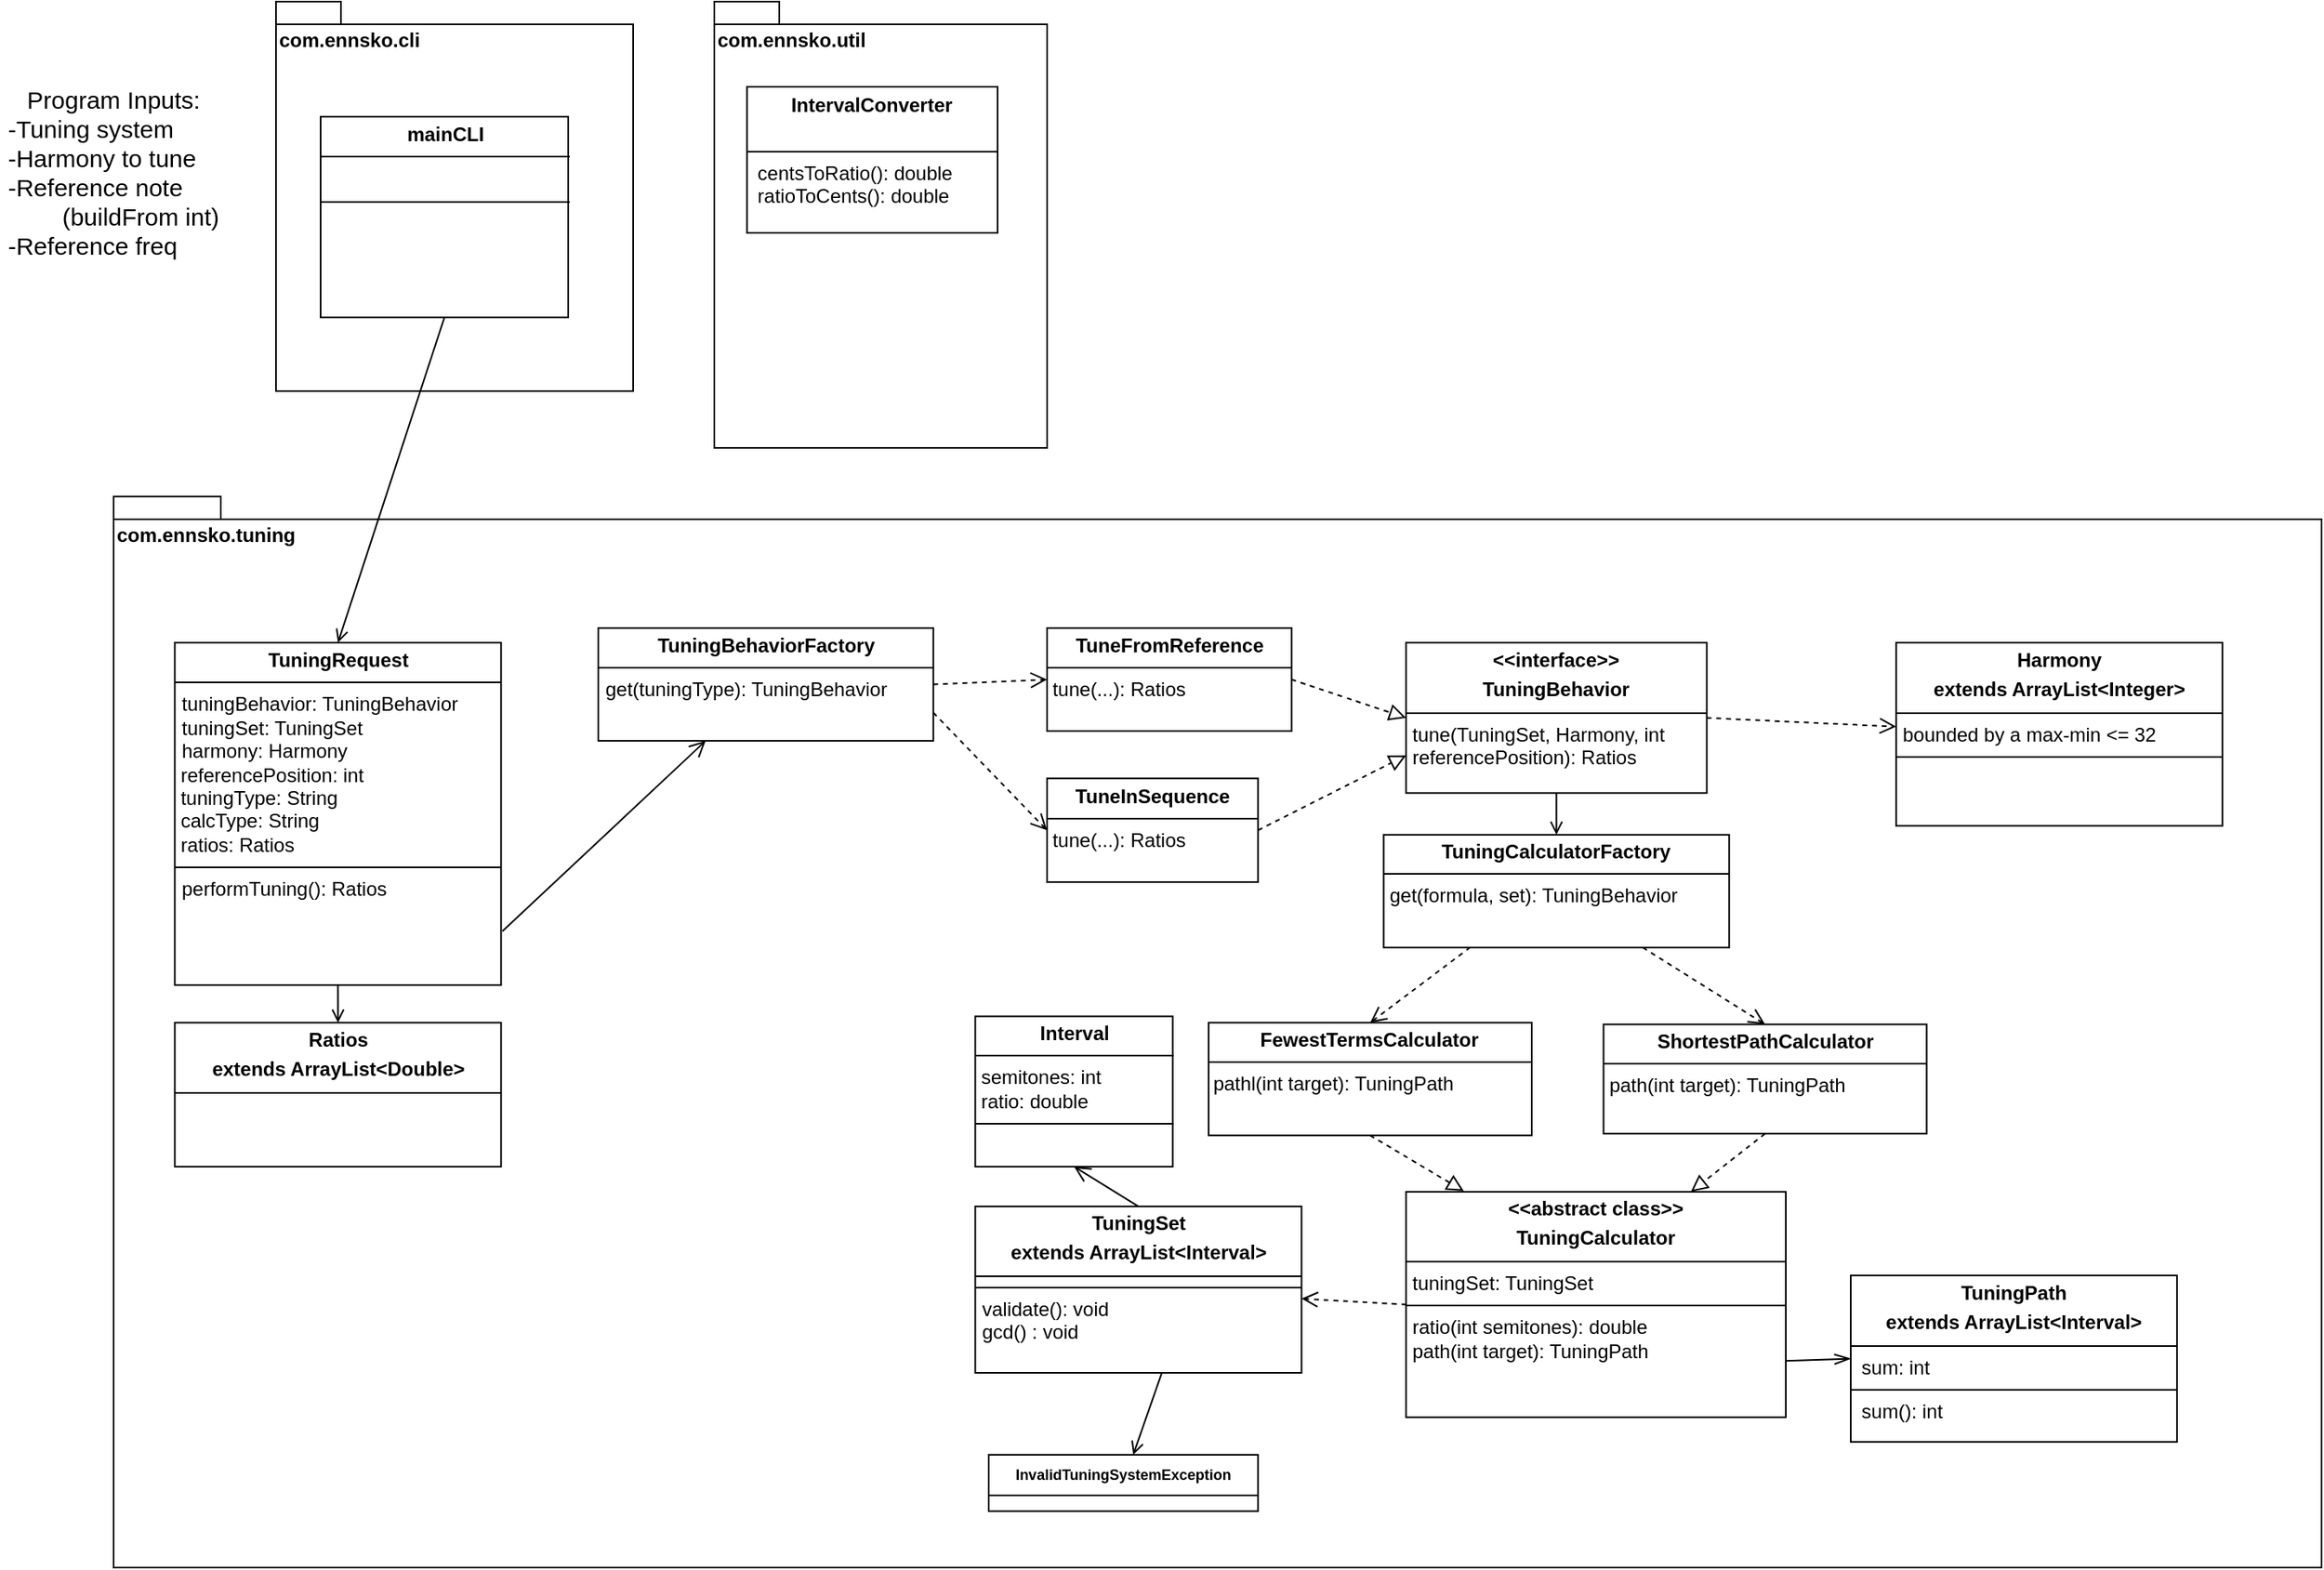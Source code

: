 <mxfile version="27.0.6">
  <diagram name="Page-1" id="m6zdVyhh1jPFY_bV7L_A">
    <mxGraphModel dx="1196" dy="1558" grid="1" gridSize="10" guides="1" tooltips="1" connect="1" arrows="1" fold="1" page="1" pageScale="1" pageWidth="850" pageHeight="1100" math="0" shadow="0">
      <root>
        <mxCell id="0" />
        <mxCell id="1" parent="0" />
        <mxCell id="i_sO16ovLF-C5EtEJQXC-2" value="com.ennsko.cli" style="shape=folder;fontStyle=1;spacingTop=10;tabWidth=40;tabHeight=14;tabPosition=left;html=1;whiteSpace=wrap;verticalAlign=top;align=left;container=1;collapsible=0;" parent="1" vertex="1">
          <mxGeometry x="260" y="65" width="220" height="240" as="geometry">
            <mxRectangle x="25" y="40" width="160" height="40" as="alternateBounds" />
          </mxGeometry>
        </mxCell>
        <mxCell id="i_sO16ovLF-C5EtEJQXC-3" value="&lt;p style=&quot;margin:0px;margin-top:4px;text-align:center;&quot;&gt;&lt;b&gt;mainCLI&lt;/b&gt;&lt;/p&gt;&lt;hr size=&quot;1&quot; style=&quot;border-style:solid;&quot;&gt;&lt;p style=&quot;margin:0px;margin-left:4px;&quot;&gt;&lt;br&gt;&lt;/p&gt;&lt;hr size=&quot;1&quot; style=&quot;border-style:solid;&quot;&gt;&lt;p style=&quot;margin:0px;margin-left:4px;&quot;&gt;&lt;br&gt;&lt;/p&gt;" style="verticalAlign=top;align=left;overflow=fill;html=1;whiteSpace=wrap;" parent="i_sO16ovLF-C5EtEJQXC-2" vertex="1">
          <mxGeometry x="27.5" y="70.91" width="152.5" height="123.684" as="geometry" />
        </mxCell>
        <mxCell id="i_sO16ovLF-C5EtEJQXC-4" value="com.ennsko.tuning" style="shape=folder;fontStyle=1;spacingTop=10;tabWidth=40;tabHeight=14;tabPosition=left;html=1;whiteSpace=wrap;verticalAlign=top;align=left;container=1;recursiveResize=1;collapsible=0;" parent="1" vertex="1">
          <mxGeometry x="160" y="370" width="1360" height="660" as="geometry" />
        </mxCell>
        <mxCell id="i_sO16ovLF-C5EtEJQXC-5" value="&lt;p style=&quot;margin:0px;margin-top:4px;text-align:center;&quot;&gt;&lt;b&gt;Harmony&lt;/b&gt;&lt;/p&gt;&lt;p style=&quot;margin:0px;margin-top:4px;text-align:center;&quot;&gt;&lt;b&gt;extends ArrayList&amp;lt;Integer&amp;gt;&lt;/b&gt;&lt;/p&gt;&lt;hr size=&quot;1&quot; style=&quot;border-style:solid;&quot;&gt;&lt;p style=&quot;margin:0px;margin-left:4px;&quot;&gt;bounded by a max-min &amp;lt;= 32&lt;/p&gt;&lt;hr size=&quot;1&quot; style=&quot;border-style:solid;&quot;&gt;&lt;p style=&quot;margin:0px;margin-left:4px;&quot;&gt;&lt;br&gt;&lt;/p&gt;" style="verticalAlign=top;align=left;overflow=fill;html=1;whiteSpace=wrap;" parent="i_sO16ovLF-C5EtEJQXC-4" vertex="1">
          <mxGeometry x="1097.951" y="90.061" width="200.97" height="112.814" as="geometry" />
        </mxCell>
        <mxCell id="i_sO16ovLF-C5EtEJQXC-6" style="edgeStyle=none;shape=connector;rounded=0;orthogonalLoop=1;jettySize=auto;html=1;exitX=0.75;exitY=0;exitDx=0;exitDy=0;strokeColor=default;align=center;verticalAlign=middle;fontFamily=Helvetica;fontSize=11;fontColor=default;labelBackgroundColor=default;endArrow=open;endFill=0;" parent="i_sO16ovLF-C5EtEJQXC-4" source="i_sO16ovLF-C5EtEJQXC-7" target="i_sO16ovLF-C5EtEJQXC-14" edge="1">
          <mxGeometry relative="1" as="geometry" />
        </mxCell>
        <mxCell id="i_sO16ovLF-C5EtEJQXC-39" style="edgeStyle=none;curved=1;rounded=0;orthogonalLoop=1;jettySize=auto;html=1;exitX=0.5;exitY=0;exitDx=0;exitDy=0;entryX=0.5;entryY=1;entryDx=0;entryDy=0;fontSize=12;startSize=8;endSize=8;endArrow=open;endFill=0;" parent="i_sO16ovLF-C5EtEJQXC-4" source="i_sO16ovLF-C5EtEJQXC-7" target="i_sO16ovLF-C5EtEJQXC-38" edge="1">
          <mxGeometry relative="1" as="geometry" />
        </mxCell>
        <mxCell id="i_sO16ovLF-C5EtEJQXC-7" value="&lt;p style=&quot;margin:0px;margin-top:4px;text-align:center;&quot;&gt;&lt;b&gt;TuningSet&lt;/b&gt;&lt;/p&gt;&lt;p style=&quot;margin:0px;margin-top:4px;text-align:center;&quot;&gt;&lt;b&gt;extends ArrayList&amp;lt;Interval&amp;gt;&lt;/b&gt;&lt;/p&gt;&lt;hr size=&quot;1&quot; style=&quot;border-style:solid;&quot;&gt;&lt;hr size=&quot;1&quot; style=&quot;border-style:solid;&quot;&gt;&lt;p style=&quot;margin:0px;margin-left:4px;&quot;&gt;validate(): void&lt;/p&gt;&lt;p style=&quot;margin:0px;margin-left:4px;&quot;&gt;gcd() : void&lt;/p&gt;" style="verticalAlign=top;align=left;overflow=fill;html=1;whiteSpace=wrap;" parent="i_sO16ovLF-C5EtEJQXC-4" vertex="1">
          <mxGeometry x="530.73" y="437.43" width="200.97" height="102.57" as="geometry" />
        </mxCell>
        <mxCell id="i_sO16ovLF-C5EtEJQXC-8" style="edgeStyle=none;shape=connector;curved=1;rounded=0;orthogonalLoop=1;jettySize=auto;html=1;exitX=0;exitY=0.5;exitDx=0;exitDy=0;dashed=1;strokeColor=default;align=center;verticalAlign=middle;fontFamily=Helvetica;fontSize=12;fontColor=default;labelBackgroundColor=default;startSize=8;endArrow=open;endFill=0;endSize=8;" parent="i_sO16ovLF-C5EtEJQXC-4" source="i_sO16ovLF-C5EtEJQXC-9" target="i_sO16ovLF-C5EtEJQXC-7" edge="1">
          <mxGeometry relative="1" as="geometry" />
        </mxCell>
        <mxCell id="G0gQxfwouvl-EylRI5o9-3" style="edgeStyle=none;curved=1;rounded=0;orthogonalLoop=1;jettySize=auto;html=1;exitX=1;exitY=0.75;exitDx=0;exitDy=0;entryX=0;entryY=0.5;entryDx=0;entryDy=0;fontSize=12;startSize=8;endSize=8;endArrow=openThin;endFill=0;" edge="1" parent="i_sO16ovLF-C5EtEJQXC-4" source="i_sO16ovLF-C5EtEJQXC-9" target="G0gQxfwouvl-EylRI5o9-1">
          <mxGeometry relative="1" as="geometry" />
        </mxCell>
        <mxCell id="i_sO16ovLF-C5EtEJQXC-9" value="&lt;p style=&quot;margin:0px;margin-top:4px;text-align:center;&quot;&gt;&lt;b&gt;&amp;lt;&amp;lt;abstract class&amp;gt;&amp;gt;&lt;/b&gt;&lt;/p&gt;&lt;p style=&quot;margin:0px;margin-top:4px;text-align:center;&quot;&gt;&lt;b&gt;TuningCalculator&lt;/b&gt;&lt;/p&gt;&lt;hr size=&quot;1&quot; style=&quot;border-style:solid;&quot;&gt;&lt;p style=&quot;margin:0px;margin-left:4px;&quot;&gt;tuningSet: TuningSet&lt;/p&gt;&lt;hr size=&quot;1&quot; style=&quot;border-style:solid;&quot;&gt;&lt;p style=&quot;margin:0px;margin-left:4px;&quot;&gt;ratio(int semitones): double&lt;/p&gt;&lt;p style=&quot;margin:0px;margin-left:4px;&quot;&gt;path(int target): TuningPath&lt;/p&gt;" style="verticalAlign=top;align=left;overflow=fill;html=1;whiteSpace=wrap;" parent="i_sO16ovLF-C5EtEJQXC-4" vertex="1">
          <mxGeometry x="796.1" y="428.42" width="233.9" height="138.95" as="geometry" />
        </mxCell>
        <mxCell id="i_sO16ovLF-C5EtEJQXC-10" style="edgeStyle=orthogonalEdgeStyle;rounded=0;orthogonalLoop=1;jettySize=auto;html=1;exitX=0.5;exitY=1;exitDx=0;exitDy=0;endArrow=open;endFill=0;" parent="i_sO16ovLF-C5EtEJQXC-4" source="i_sO16ovLF-C5EtEJQXC-12" target="i_sO16ovLF-C5EtEJQXC-13" edge="1">
          <mxGeometry relative="1" as="geometry" />
        </mxCell>
        <mxCell id="i_sO16ovLF-C5EtEJQXC-11" style="edgeStyle=none;curved=1;rounded=0;orthogonalLoop=1;jettySize=auto;html=1;exitX=1.004;exitY=0.843;exitDx=0;exitDy=0;fontSize=12;startSize=8;endSize=8;endArrow=open;endFill=0;exitPerimeter=0;" parent="i_sO16ovLF-C5EtEJQXC-4" source="i_sO16ovLF-C5EtEJQXC-12" target="i_sO16ovLF-C5EtEJQXC-20" edge="1">
          <mxGeometry relative="1" as="geometry" />
        </mxCell>
        <mxCell id="i_sO16ovLF-C5EtEJQXC-12" value="&lt;p style=&quot;margin:0px;margin-top:4px;text-align:center;&quot;&gt;&lt;b&gt;TuningRequest&lt;/b&gt;&lt;/p&gt;&lt;hr size=&quot;1&quot; style=&quot;border-style:solid;&quot;&gt;&lt;p style=&quot;margin:0px;margin-left:4px;&quot;&gt;tuningBehavior: TuningBehavior&lt;/p&gt;&lt;p style=&quot;margin:0px;margin-left:4px;&quot;&gt;tuningSet: TuningSet&lt;/p&gt;&lt;p style=&quot;margin:0px;margin-left:4px;&quot;&gt;harmony: Harmony&lt;/p&gt;&lt;div&gt;&amp;nbsp;referencePosition: int&lt;/div&gt;&lt;div&gt;&amp;nbsp;tuningType: String&lt;/div&gt;&lt;div&gt;&amp;nbsp;calcType: String&lt;/div&gt;&lt;div&gt;&amp;nbsp;ratios: Ratios&lt;/div&gt;&lt;hr size=&quot;1&quot; style=&quot;border-style:solid;&quot;&gt;&lt;p style=&quot;margin:0px;margin-left:4px;&quot;&gt;performTuning(): Ratios&lt;/p&gt;" style="verticalAlign=top;align=left;overflow=fill;html=1;whiteSpace=wrap;" parent="i_sO16ovLF-C5EtEJQXC-4" vertex="1">
          <mxGeometry x="37.682" y="90.061" width="200.97" height="210.992" as="geometry" />
        </mxCell>
        <mxCell id="i_sO16ovLF-C5EtEJQXC-13" value="&lt;p style=&quot;margin:0px;margin-top:4px;text-align:center;&quot;&gt;&lt;b&gt;Ratios&lt;/b&gt;&lt;/p&gt;&lt;p style=&quot;margin:0px;margin-top:4px;text-align:center;&quot;&gt;&lt;b&gt;extends ArrayList&amp;lt;Double&amp;gt;&lt;/b&gt;&lt;/p&gt;&lt;hr size=&quot;1&quot; style=&quot;border-style:solid;&quot;&gt;&lt;br&gt;&amp;nbsp;" style="verticalAlign=top;align=left;overflow=fill;html=1;whiteSpace=wrap;" parent="i_sO16ovLF-C5EtEJQXC-4" vertex="1">
          <mxGeometry x="37.686" y="324.211" width="200.97" height="88.72" as="geometry" />
        </mxCell>
        <mxCell id="i_sO16ovLF-C5EtEJQXC-14" value="&lt;p style=&quot;margin:0px;margin-top:4px;text-align:center;&quot;&gt;&lt;font style=&quot;font-size: 9px;&quot;&gt;&lt;b&gt;InvalidTuningSystemException&lt;/b&gt;&lt;/font&gt;&lt;/p&gt;&lt;hr size=&quot;1&quot; style=&quot;border-style:solid;&quot;&gt;&lt;div style=&quot;height:2px;&quot;&gt;&lt;/div&gt;" style="verticalAlign=top;align=left;overflow=fill;html=1;whiteSpace=wrap;" parent="i_sO16ovLF-C5EtEJQXC-4" vertex="1">
          <mxGeometry x="539.024" y="590.526" width="165.854" height="34.737" as="geometry" />
        </mxCell>
        <mxCell id="i_sO16ovLF-C5EtEJQXC-15" style="shape=connector;rounded=0;orthogonalLoop=1;jettySize=auto;html=1;exitX=0.5;exitY=1;exitDx=0;exitDy=0;entryX=0.5;entryY=0;entryDx=0;entryDy=0;strokeColor=default;align=center;verticalAlign=middle;fontFamily=Helvetica;fontSize=11;fontColor=default;labelBackgroundColor=default;endArrow=open;endFill=0;" parent="i_sO16ovLF-C5EtEJQXC-4" source="i_sO16ovLF-C5EtEJQXC-17" target="i_sO16ovLF-C5EtEJQXC-32" edge="1">
          <mxGeometry relative="1" as="geometry" />
        </mxCell>
        <mxCell id="i_sO16ovLF-C5EtEJQXC-16" style="edgeStyle=none;shape=connector;curved=1;rounded=0;orthogonalLoop=1;jettySize=auto;html=1;exitX=1;exitY=0.5;exitDx=0;exitDy=0;dashed=1;strokeColor=default;align=center;verticalAlign=middle;fontFamily=Helvetica;fontSize=12;fontColor=default;labelBackgroundColor=default;startSize=8;endArrow=open;endFill=0;endSize=8;" parent="i_sO16ovLF-C5EtEJQXC-4" source="i_sO16ovLF-C5EtEJQXC-17" target="i_sO16ovLF-C5EtEJQXC-5" edge="1">
          <mxGeometry relative="1" as="geometry" />
        </mxCell>
        <mxCell id="i_sO16ovLF-C5EtEJQXC-17" value="&lt;p style=&quot;margin:0px;margin-top:4px;text-align:center;&quot;&gt;&lt;b&gt;&amp;lt;&amp;lt;interface&amp;gt;&amp;gt;&lt;/b&gt;&lt;/p&gt;&lt;p style=&quot;margin:0px;margin-top:4px;text-align:center;&quot;&gt;&lt;b&gt;TuningBehavior&lt;/b&gt;&lt;/p&gt;&lt;hr size=&quot;1&quot; style=&quot;border-style:solid;&quot;&gt;&lt;p style=&quot;margin:0px;margin-left:4px;&quot;&gt;tune(TuningSet, Harmony, int referencePosition): Ratios&lt;/p&gt;" style="verticalAlign=top;align=left;overflow=fill;html=1;whiteSpace=wrap;" parent="i_sO16ovLF-C5EtEJQXC-4" vertex="1">
          <mxGeometry x="796.098" y="90.061" width="185.203" height="92.632" as="geometry" />
        </mxCell>
        <mxCell id="i_sO16ovLF-C5EtEJQXC-18" style="edgeStyle=none;curved=1;rounded=0;orthogonalLoop=1;jettySize=auto;html=1;exitX=1;exitY=0.5;exitDx=0;exitDy=0;entryX=0;entryY=0.5;entryDx=0;entryDy=0;fontSize=12;startSize=8;endSize=8;dashed=1;endArrow=open;endFill=0;" parent="i_sO16ovLF-C5EtEJQXC-4" source="i_sO16ovLF-C5EtEJQXC-20" target="i_sO16ovLF-C5EtEJQXC-24" edge="1">
          <mxGeometry relative="1" as="geometry" />
        </mxCell>
        <mxCell id="i_sO16ovLF-C5EtEJQXC-19" style="edgeStyle=none;curved=1;rounded=0;orthogonalLoop=1;jettySize=auto;html=1;exitX=1;exitY=0.75;exitDx=0;exitDy=0;entryX=0;entryY=0.5;entryDx=0;entryDy=0;fontSize=12;startSize=8;endSize=8;endArrow=open;endFill=0;dashed=1;" parent="i_sO16ovLF-C5EtEJQXC-4" source="i_sO16ovLF-C5EtEJQXC-20" target="i_sO16ovLF-C5EtEJQXC-22" edge="1">
          <mxGeometry relative="1" as="geometry" />
        </mxCell>
        <mxCell id="i_sO16ovLF-C5EtEJQXC-20" value="&lt;p style=&quot;margin:0px;margin-top:4px;text-align:center;&quot;&gt;&lt;b&gt;TuningBehaviorFactory&lt;/b&gt;&lt;/p&gt;&lt;hr size=&quot;1&quot; style=&quot;border-style:solid;&quot;&gt;&lt;p style=&quot;margin:0px;margin-left:4px;&quot;&gt;get(tuningType): TuningBehavior&lt;/p&gt;" style="verticalAlign=top;align=left;overflow=fill;html=1;whiteSpace=wrap;" parent="i_sO16ovLF-C5EtEJQXC-4" vertex="1">
          <mxGeometry x="298.537" y="81.053" width="206.344" height="69.474" as="geometry" />
        </mxCell>
        <mxCell id="i_sO16ovLF-C5EtEJQXC-21" style="edgeStyle=none;curved=1;rounded=0;orthogonalLoop=1;jettySize=auto;html=1;exitX=1;exitY=0.5;exitDx=0;exitDy=0;fontSize=12;startSize=8;endSize=8;dashed=1;endArrow=block;endFill=0;entryX=0;entryY=0.75;entryDx=0;entryDy=0;" parent="i_sO16ovLF-C5EtEJQXC-4" source="i_sO16ovLF-C5EtEJQXC-22" target="i_sO16ovLF-C5EtEJQXC-17" edge="1">
          <mxGeometry relative="1" as="geometry">
            <mxPoint x="1185.854" y="335.789" as="targetPoint" />
          </mxGeometry>
        </mxCell>
        <mxCell id="i_sO16ovLF-C5EtEJQXC-22" value="&lt;p style=&quot;margin:0px;margin-top:4px;text-align:center;&quot;&gt;&lt;b&gt;TuneInSequence&lt;/b&gt;&lt;/p&gt;&lt;hr size=&quot;1&quot; style=&quot;border-style:solid;&quot;&gt;&amp;nbsp;tune(...): Ratios" style="verticalAlign=top;align=left;overflow=fill;html=1;whiteSpace=wrap;" parent="i_sO16ovLF-C5EtEJQXC-4" vertex="1">
          <mxGeometry x="574.959" y="173.684" width="129.919" height="63.916" as="geometry" />
        </mxCell>
        <mxCell id="i_sO16ovLF-C5EtEJQXC-23" style="edgeStyle=none;curved=1;rounded=0;orthogonalLoop=1;jettySize=auto;html=1;exitX=1;exitY=0.5;exitDx=0;exitDy=0;entryX=0;entryY=0.5;entryDx=0;entryDy=0;fontSize=12;startSize=8;endSize=8;dashed=1;endArrow=block;endFill=0;" parent="i_sO16ovLF-C5EtEJQXC-4" source="i_sO16ovLF-C5EtEJQXC-24" target="i_sO16ovLF-C5EtEJQXC-17" edge="1">
          <mxGeometry relative="1" as="geometry" />
        </mxCell>
        <mxCell id="i_sO16ovLF-C5EtEJQXC-24" value="&lt;p style=&quot;margin:0px;margin-top:4px;text-align:center;&quot;&gt;&lt;b&gt;TuneFromReference&lt;/b&gt;&lt;/p&gt;&lt;hr size=&quot;1&quot; style=&quot;border-style:solid;&quot;&gt;&amp;nbsp;tune(...): Ratios" style="verticalAlign=top;align=left;overflow=fill;html=1;whiteSpace=wrap;" parent="i_sO16ovLF-C5EtEJQXC-4" vertex="1">
          <mxGeometry x="574.959" y="81.053" width="150.65" height="63.441" as="geometry" />
        </mxCell>
        <mxCell id="i_sO16ovLF-C5EtEJQXC-25" style="edgeStyle=none;curved=1;rounded=0;orthogonalLoop=1;jettySize=auto;html=1;exitX=1;exitY=0.5;exitDx=0;exitDy=0;fontSize=12;startSize=8;endSize=8;" parent="i_sO16ovLF-C5EtEJQXC-4" source="i_sO16ovLF-C5EtEJQXC-24" target="i_sO16ovLF-C5EtEJQXC-24" edge="1">
          <mxGeometry relative="1" as="geometry" />
        </mxCell>
        <mxCell id="i_sO16ovLF-C5EtEJQXC-26" style="edgeStyle=none;shape=connector;curved=1;rounded=0;orthogonalLoop=1;jettySize=auto;html=1;exitX=0.5;exitY=1;exitDx=0;exitDy=0;entryX=0.152;entryY=-0.003;entryDx=0;entryDy=0;dashed=1;strokeColor=default;align=center;verticalAlign=middle;fontFamily=Helvetica;fontSize=12;fontColor=default;labelBackgroundColor=default;startSize=8;endArrow=block;endFill=0;endSize=8;entryPerimeter=0;" parent="i_sO16ovLF-C5EtEJQXC-4" source="i_sO16ovLF-C5EtEJQXC-27" target="i_sO16ovLF-C5EtEJQXC-9" edge="1">
          <mxGeometry relative="1" as="geometry" />
        </mxCell>
        <mxCell id="i_sO16ovLF-C5EtEJQXC-27" value="&lt;p style=&quot;margin:0px;margin-top:4px;text-align:center;&quot;&gt;&lt;b&gt;FewestTermsCalculator&lt;/b&gt;&lt;/p&gt;&lt;hr size=&quot;1&quot; style=&quot;border-style:solid;&quot;&gt;&amp;nbsp;pathl(int target): TuningPath" style="verticalAlign=top;align=left;overflow=fill;html=1;whiteSpace=wrap;" parent="i_sO16ovLF-C5EtEJQXC-4" vertex="1">
          <mxGeometry x="674.472" y="324.211" width="199.024" height="69.474" as="geometry" />
        </mxCell>
        <mxCell id="i_sO16ovLF-C5EtEJQXC-28" value="&lt;p style=&quot;margin:0px;margin-top:4px;text-align:center;&quot;&gt;&lt;b&gt;ShortestPathCalculator&lt;/b&gt;&lt;/p&gt;&lt;hr size=&quot;1&quot; style=&quot;border-style:solid;&quot;&gt;&amp;nbsp;path(int target): TuningPath" style="verticalAlign=top;align=left;overflow=fill;html=1;whiteSpace=wrap;" parent="i_sO16ovLF-C5EtEJQXC-4" vertex="1">
          <mxGeometry x="917.724" y="325.264" width="199.024" height="67.355" as="geometry" />
        </mxCell>
        <mxCell id="i_sO16ovLF-C5EtEJQXC-29" style="edgeStyle=none;shape=connector;curved=1;rounded=0;orthogonalLoop=1;jettySize=auto;html=1;exitX=0.5;exitY=1;exitDx=0;exitDy=0;dashed=1;strokeColor=default;align=center;verticalAlign=middle;fontFamily=Helvetica;fontSize=12;fontColor=default;labelBackgroundColor=default;startSize=8;endArrow=block;endFill=0;endSize=8;entryX=0.75;entryY=0;entryDx=0;entryDy=0;" parent="i_sO16ovLF-C5EtEJQXC-4" source="i_sO16ovLF-C5EtEJQXC-28" target="i_sO16ovLF-C5EtEJQXC-9" edge="1">
          <mxGeometry relative="1" as="geometry" />
        </mxCell>
        <mxCell id="i_sO16ovLF-C5EtEJQXC-30" style="edgeStyle=none;shape=connector;curved=1;rounded=0;orthogonalLoop=1;jettySize=auto;html=1;exitX=0.25;exitY=1;exitDx=0;exitDy=0;entryX=0.5;entryY=0;entryDx=0;entryDy=0;dashed=1;strokeColor=default;align=center;verticalAlign=middle;fontFamily=Helvetica;fontSize=12;fontColor=default;labelBackgroundColor=default;startSize=8;endArrow=open;endFill=0;endSize=8;" parent="i_sO16ovLF-C5EtEJQXC-4" source="i_sO16ovLF-C5EtEJQXC-32" target="i_sO16ovLF-C5EtEJQXC-27" edge="1">
          <mxGeometry relative="1" as="geometry" />
        </mxCell>
        <mxCell id="i_sO16ovLF-C5EtEJQXC-31" style="edgeStyle=none;shape=connector;curved=1;rounded=0;orthogonalLoop=1;jettySize=auto;html=1;exitX=0.75;exitY=1;exitDx=0;exitDy=0;entryX=0.5;entryY=0;entryDx=0;entryDy=0;dashed=1;strokeColor=default;align=center;verticalAlign=middle;fontFamily=Helvetica;fontSize=12;fontColor=default;labelBackgroundColor=default;startSize=8;endArrow=open;endFill=0;endSize=8;" parent="i_sO16ovLF-C5EtEJQXC-4" source="i_sO16ovLF-C5EtEJQXC-32" target="i_sO16ovLF-C5EtEJQXC-28" edge="1">
          <mxGeometry relative="1" as="geometry" />
        </mxCell>
        <mxCell id="i_sO16ovLF-C5EtEJQXC-32" value="&lt;p style=&quot;margin:0px;margin-top:4px;text-align:center;&quot;&gt;&lt;b&gt;TuningCalculatorFactory&lt;/b&gt;&lt;/p&gt;&lt;hr size=&quot;1&quot; style=&quot;border-style:solid;&quot;&gt;&lt;p style=&quot;margin:0px;margin-left:4px;&quot;&gt;get(formula, set): TuningBehavior&lt;/p&gt;" style="verticalAlign=top;align=left;overflow=fill;html=1;whiteSpace=wrap;" parent="i_sO16ovLF-C5EtEJQXC-4" vertex="1">
          <mxGeometry x="782.276" y="208.421" width="212.846" height="69.474" as="geometry" />
        </mxCell>
        <mxCell id="i_sO16ovLF-C5EtEJQXC-38" value="&lt;p style=&quot;margin:0px;margin-top:4px;text-align:center;&quot;&gt;&lt;b&gt;Interval&lt;/b&gt;&lt;/p&gt;&lt;hr size=&quot;1&quot; style=&quot;border-style:solid;&quot;&gt;&lt;div&gt;&amp;nbsp;semitones: int&lt;/div&gt;&lt;div&gt;&amp;nbsp;ratio: double&lt;/div&gt;&lt;hr size=&quot;1&quot; style=&quot;border-style:solid;&quot;&gt;&lt;p style=&quot;margin:0px;margin-left:4px;&quot;&gt;&lt;br&gt;&lt;/p&gt;" style="verticalAlign=top;align=left;overflow=fill;html=1;whiteSpace=wrap;" parent="i_sO16ovLF-C5EtEJQXC-4" vertex="1">
          <mxGeometry x="530.732" y="320.297" width="121.626" height="92.632" as="geometry" />
        </mxCell>
        <mxCell id="G0gQxfwouvl-EylRI5o9-1" value="&lt;p style=&quot;margin:0px;margin-top:4px;text-align:center;&quot;&gt;&lt;b&gt;TuningPath&lt;/b&gt;&lt;/p&gt;&lt;p style=&quot;margin:0px;margin-top:4px;text-align:center;&quot;&gt;&lt;b&gt;extends ArrayList&amp;lt;Interval&amp;gt;&lt;/b&gt;&lt;/p&gt;&lt;hr size=&quot;1&quot; style=&quot;border-style:solid;&quot;&gt;&amp;nbsp; sum: int&lt;hr size=&quot;1&quot; style=&quot;border-style:solid;&quot;&gt;&amp;nbsp; sum(): int" style="verticalAlign=top;align=left;overflow=fill;html=1;whiteSpace=wrap;" vertex="1" parent="i_sO16ovLF-C5EtEJQXC-4">
          <mxGeometry x="1070" y="480" width="200.97" height="102.57" as="geometry" />
        </mxCell>
        <mxCell id="i_sO16ovLF-C5EtEJQXC-33" value="com.ennsko.util" style="shape=folder;fontStyle=1;spacingTop=10;tabWidth=40;tabHeight=14;tabPosition=left;html=1;whiteSpace=wrap;verticalAlign=top;align=left;container=1;collapsible=0;" parent="1" vertex="1">
          <mxGeometry x="530" y="65" width="205" height="275" as="geometry" />
        </mxCell>
        <mxCell id="i_sO16ovLF-C5EtEJQXC-34" value="&lt;p style=&quot;margin:0px;margin-top:4px;text-align:center;&quot;&gt;&lt;b&gt;IntervalConverter&lt;/b&gt;&lt;/p&gt;&lt;br&gt;&lt;hr size=&quot;1&quot; style=&quot;border-style:solid;&quot;&gt;&lt;div&gt;&amp;nbsp; centsToRatio(): double&lt;/div&gt;&lt;div&gt;&amp;nbsp; ratioToCents(): double&lt;/div&gt;" style="verticalAlign=top;align=left;overflow=fill;html=1;whiteSpace=wrap;" parent="i_sO16ovLF-C5EtEJQXC-33" vertex="1">
          <mxGeometry x="20.16" y="52.5" width="154.308" height="90" as="geometry" />
        </mxCell>
        <mxCell id="i_sO16ovLF-C5EtEJQXC-36" style="edgeStyle=none;shape=connector;rounded=0;orthogonalLoop=1;jettySize=auto;html=1;exitX=0.5;exitY=1;exitDx=0;exitDy=0;entryX=0.5;entryY=0;entryDx=0;entryDy=0;strokeColor=default;align=center;verticalAlign=middle;fontFamily=Helvetica;fontSize=11;fontColor=default;labelBackgroundColor=default;endArrow=open;endFill=0;" parent="1" source="i_sO16ovLF-C5EtEJQXC-3" target="i_sO16ovLF-C5EtEJQXC-12" edge="1">
          <mxGeometry relative="1" as="geometry" />
        </mxCell>
        <mxCell id="i_sO16ovLF-C5EtEJQXC-37" value="&lt;div&gt;&lt;font style=&quot;font-size: 15px;&quot;&gt;Program Inputs:&lt;/font&gt;&lt;/div&gt;&lt;div align=&quot;left&quot;&gt;&lt;font style=&quot;font-size: 15px;&quot;&gt;-Tuning system&lt;/font&gt;&lt;/div&gt;&lt;div align=&quot;left&quot;&gt;&lt;font style=&quot;font-size: 15px;&quot;&gt;-Harmony to tune&lt;/font&gt;&lt;/div&gt;&lt;div align=&quot;left&quot;&gt;&lt;font style=&quot;font-size: 15px;&quot;&gt;-Reference note&lt;/font&gt;&lt;/div&gt;&lt;div align=&quot;left&quot;&gt;&lt;font style=&quot;font-size: 15px;&quot;&gt;&lt;span style=&quot;white-space: pre;&quot;&gt;&#x9;&lt;/span&gt;(buildFrom int)&lt;/font&gt;&lt;/div&gt;&lt;div align=&quot;left&quot;&gt;&lt;font style=&quot;font-size: 15px;&quot;&gt;-Reference freq&lt;/font&gt;&lt;/div&gt;" style="text;html=1;align=center;verticalAlign=middle;whiteSpace=wrap;rounded=0;fontFamily=Helvetica;fontSize=11;fontColor=default;labelBackgroundColor=default;" parent="1" vertex="1">
          <mxGeometry x="90" y="110" width="140" height="120" as="geometry" />
        </mxCell>
      </root>
    </mxGraphModel>
  </diagram>
</mxfile>
